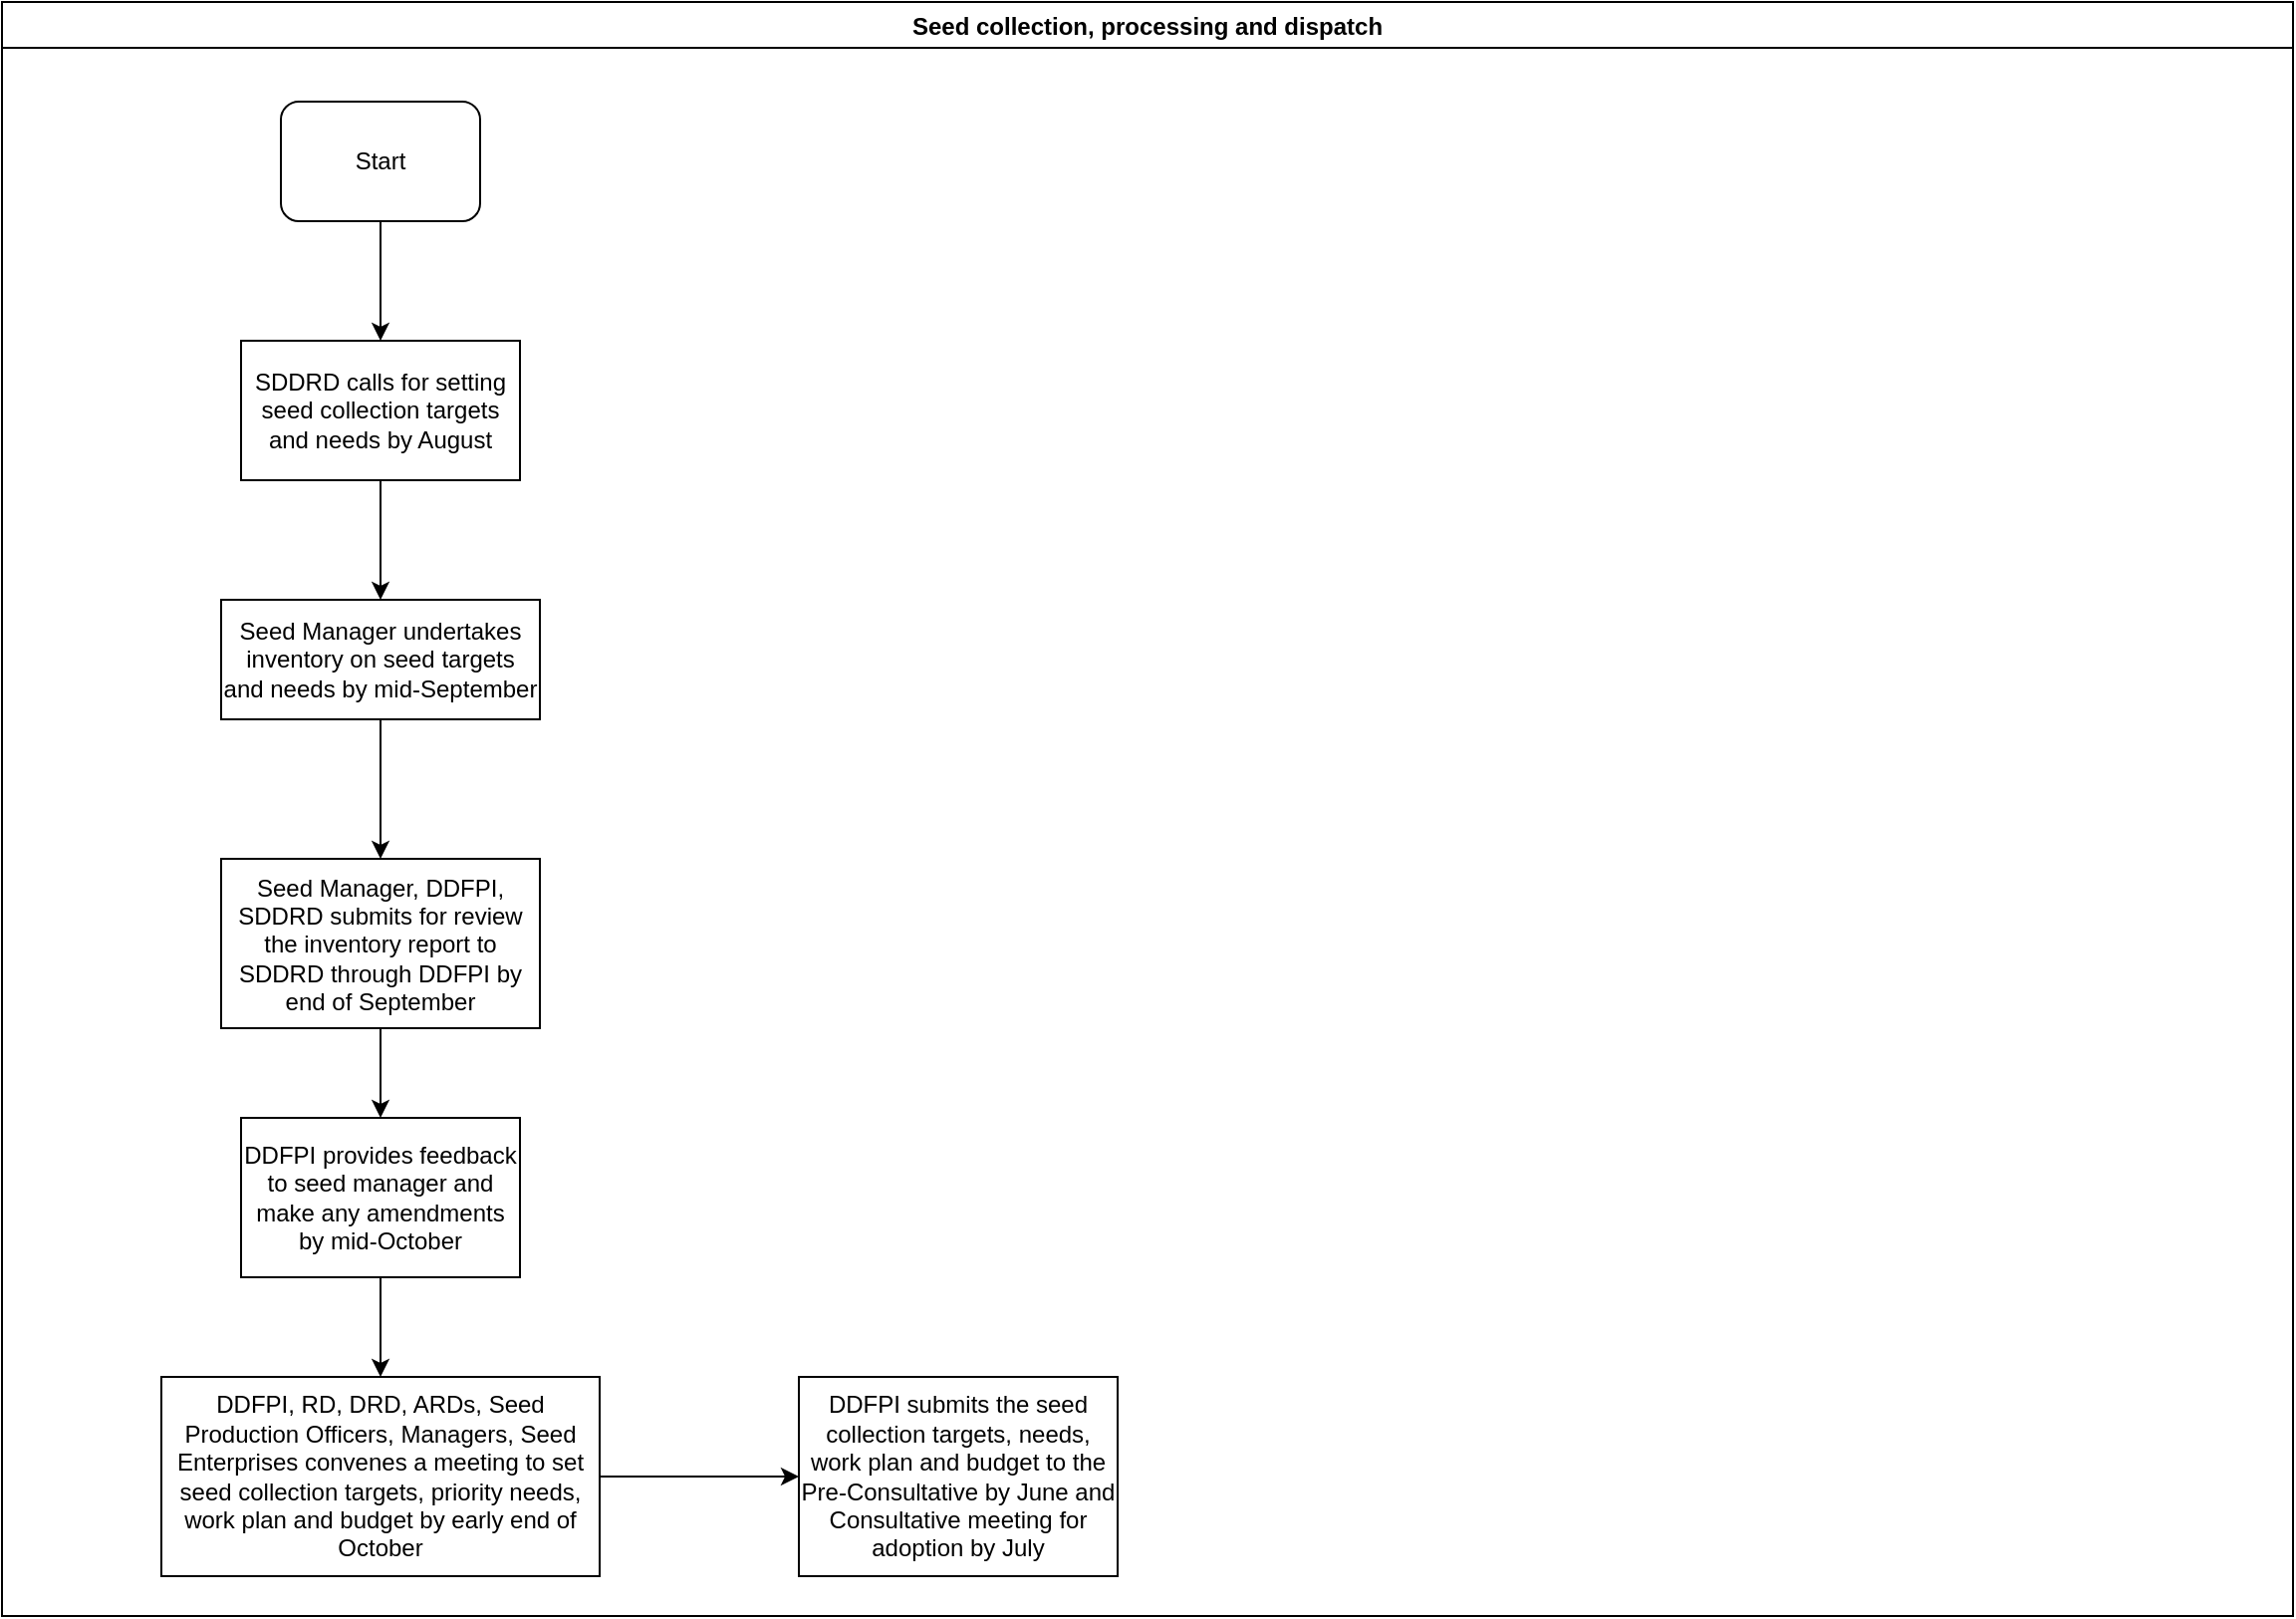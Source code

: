 <mxfile version="14.2.7" type="github">
  <diagram id="Hti3g_JA2gQ-FCei74Bm" name="Page-1">
    <mxGraphModel dx="1038" dy="547" grid="1" gridSize="10" guides="1" tooltips="1" connect="1" arrows="1" fold="1" page="1" pageScale="1" pageWidth="1169" pageHeight="827" math="0" shadow="0">
      <root>
        <mxCell id="0" />
        <mxCell id="1" parent="0" />
        <mxCell id="CFJs6edvpneOBIYGKQMz-1" value="Seed collection, processing and dispatch" style="swimlane;" vertex="1" parent="1">
          <mxGeometry x="10" y="10" width="1150" height="810" as="geometry" />
        </mxCell>
        <mxCell id="CFJs6edvpneOBIYGKQMz-2" value="Start" style="rounded=1;whiteSpace=wrap;html=1;" vertex="1" parent="CFJs6edvpneOBIYGKQMz-1">
          <mxGeometry x="140" y="50" width="100" height="60" as="geometry" />
        </mxCell>
        <mxCell id="CFJs6edvpneOBIYGKQMz-5" value="SDDRD calls for setting seed collection targets and needs by August" style="rounded=0;whiteSpace=wrap;html=1;" vertex="1" parent="CFJs6edvpneOBIYGKQMz-1">
          <mxGeometry x="120" y="170" width="140" height="70" as="geometry" />
        </mxCell>
        <mxCell id="CFJs6edvpneOBIYGKQMz-4" value="" style="edgeStyle=orthogonalEdgeStyle;rounded=0;orthogonalLoop=1;jettySize=auto;html=1;" edge="1" parent="CFJs6edvpneOBIYGKQMz-1" source="CFJs6edvpneOBIYGKQMz-2" target="CFJs6edvpneOBIYGKQMz-5">
          <mxGeometry relative="1" as="geometry">
            <mxPoint x="190" y="190" as="targetPoint" />
          </mxGeometry>
        </mxCell>
        <mxCell id="CFJs6edvpneOBIYGKQMz-6" value="Seed Manager undertakes inventory on seed targets and needs by mid-September" style="whiteSpace=wrap;html=1;rounded=0;" vertex="1" parent="CFJs6edvpneOBIYGKQMz-1">
          <mxGeometry x="110" y="300" width="160" height="60" as="geometry" />
        </mxCell>
        <mxCell id="CFJs6edvpneOBIYGKQMz-7" value="" style="edgeStyle=orthogonalEdgeStyle;rounded=0;orthogonalLoop=1;jettySize=auto;html=1;" edge="1" parent="CFJs6edvpneOBIYGKQMz-1" source="CFJs6edvpneOBIYGKQMz-5" target="CFJs6edvpneOBIYGKQMz-6">
          <mxGeometry relative="1" as="geometry" />
        </mxCell>
        <mxCell id="CFJs6edvpneOBIYGKQMz-8" value="Seed Manager, DDFPI, SDDRD submits for review the inventory report to SDDRD through DDFPI by end of September" style="whiteSpace=wrap;html=1;rounded=0;" vertex="1" parent="CFJs6edvpneOBIYGKQMz-1">
          <mxGeometry x="110" y="430" width="160" height="85" as="geometry" />
        </mxCell>
        <mxCell id="CFJs6edvpneOBIYGKQMz-9" value="" style="edgeStyle=orthogonalEdgeStyle;rounded=0;orthogonalLoop=1;jettySize=auto;html=1;" edge="1" parent="CFJs6edvpneOBIYGKQMz-1" source="CFJs6edvpneOBIYGKQMz-6" target="CFJs6edvpneOBIYGKQMz-8">
          <mxGeometry relative="1" as="geometry" />
        </mxCell>
        <mxCell id="CFJs6edvpneOBIYGKQMz-10" value="DDFPI provides feedback to seed manager and make any amendments by mid-October" style="whiteSpace=wrap;html=1;rounded=0;" vertex="1" parent="CFJs6edvpneOBIYGKQMz-1">
          <mxGeometry x="120" y="560" width="140" height="80" as="geometry" />
        </mxCell>
        <mxCell id="CFJs6edvpneOBIYGKQMz-11" value="" style="edgeStyle=orthogonalEdgeStyle;rounded=0;orthogonalLoop=1;jettySize=auto;html=1;" edge="1" parent="CFJs6edvpneOBIYGKQMz-1" source="CFJs6edvpneOBIYGKQMz-8" target="CFJs6edvpneOBIYGKQMz-10">
          <mxGeometry relative="1" as="geometry" />
        </mxCell>
        <mxCell id="CFJs6edvpneOBIYGKQMz-15" value="" style="edgeStyle=orthogonalEdgeStyle;rounded=0;orthogonalLoop=1;jettySize=auto;html=1;" edge="1" parent="1" source="CFJs6edvpneOBIYGKQMz-12" target="CFJs6edvpneOBIYGKQMz-14">
          <mxGeometry relative="1" as="geometry" />
        </mxCell>
        <mxCell id="CFJs6edvpneOBIYGKQMz-12" value="DDFPI, RD, DRD, ARDs, Seed Production Officers, Managers, Seed Enterprises convenes a meeting to set seed collection targets, priority needs, work plan and budget by early end of October" style="whiteSpace=wrap;html=1;rounded=0;" vertex="1" parent="1">
          <mxGeometry x="90" y="700" width="220" height="100" as="geometry" />
        </mxCell>
        <mxCell id="CFJs6edvpneOBIYGKQMz-13" value="" style="edgeStyle=orthogonalEdgeStyle;rounded=0;orthogonalLoop=1;jettySize=auto;html=1;" edge="1" parent="1" source="CFJs6edvpneOBIYGKQMz-10" target="CFJs6edvpneOBIYGKQMz-12">
          <mxGeometry relative="1" as="geometry" />
        </mxCell>
        <mxCell id="CFJs6edvpneOBIYGKQMz-14" value="DDFPI submits the seed collection targets, needs, work plan and budget to the Pre-Consultative by June and Consultative meeting for adoption by July" style="whiteSpace=wrap;html=1;rounded=0;" vertex="1" parent="1">
          <mxGeometry x="410" y="700" width="160" height="100" as="geometry" />
        </mxCell>
      </root>
    </mxGraphModel>
  </diagram>
</mxfile>
